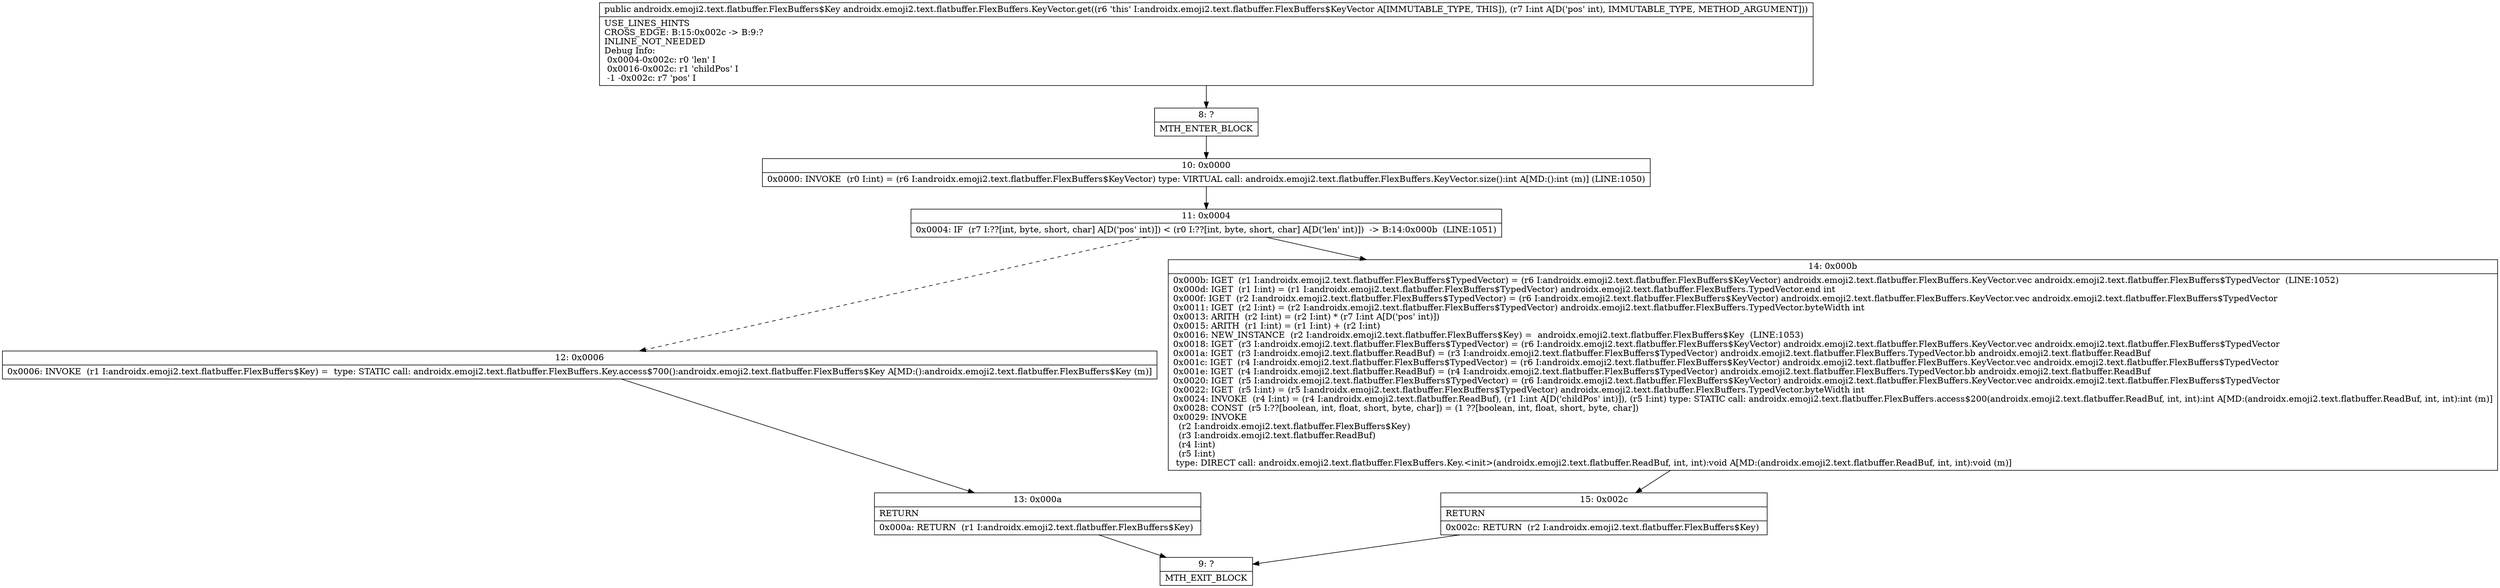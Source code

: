 digraph "CFG forandroidx.emoji2.text.flatbuffer.FlexBuffers.KeyVector.get(I)Landroidx\/emoji2\/text\/flatbuffer\/FlexBuffers$Key;" {
Node_8 [shape=record,label="{8\:\ ?|MTH_ENTER_BLOCK\l}"];
Node_10 [shape=record,label="{10\:\ 0x0000|0x0000: INVOKE  (r0 I:int) = (r6 I:androidx.emoji2.text.flatbuffer.FlexBuffers$KeyVector) type: VIRTUAL call: androidx.emoji2.text.flatbuffer.FlexBuffers.KeyVector.size():int A[MD:():int (m)] (LINE:1050)\l}"];
Node_11 [shape=record,label="{11\:\ 0x0004|0x0004: IF  (r7 I:??[int, byte, short, char] A[D('pos' int)]) \< (r0 I:??[int, byte, short, char] A[D('len' int)])  \-\> B:14:0x000b  (LINE:1051)\l}"];
Node_12 [shape=record,label="{12\:\ 0x0006|0x0006: INVOKE  (r1 I:androidx.emoji2.text.flatbuffer.FlexBuffers$Key) =  type: STATIC call: androidx.emoji2.text.flatbuffer.FlexBuffers.Key.access$700():androidx.emoji2.text.flatbuffer.FlexBuffers$Key A[MD:():androidx.emoji2.text.flatbuffer.FlexBuffers$Key (m)]\l}"];
Node_13 [shape=record,label="{13\:\ 0x000a|RETURN\l|0x000a: RETURN  (r1 I:androidx.emoji2.text.flatbuffer.FlexBuffers$Key) \l}"];
Node_9 [shape=record,label="{9\:\ ?|MTH_EXIT_BLOCK\l}"];
Node_14 [shape=record,label="{14\:\ 0x000b|0x000b: IGET  (r1 I:androidx.emoji2.text.flatbuffer.FlexBuffers$TypedVector) = (r6 I:androidx.emoji2.text.flatbuffer.FlexBuffers$KeyVector) androidx.emoji2.text.flatbuffer.FlexBuffers.KeyVector.vec androidx.emoji2.text.flatbuffer.FlexBuffers$TypedVector  (LINE:1052)\l0x000d: IGET  (r1 I:int) = (r1 I:androidx.emoji2.text.flatbuffer.FlexBuffers$TypedVector) androidx.emoji2.text.flatbuffer.FlexBuffers.TypedVector.end int \l0x000f: IGET  (r2 I:androidx.emoji2.text.flatbuffer.FlexBuffers$TypedVector) = (r6 I:androidx.emoji2.text.flatbuffer.FlexBuffers$KeyVector) androidx.emoji2.text.flatbuffer.FlexBuffers.KeyVector.vec androidx.emoji2.text.flatbuffer.FlexBuffers$TypedVector \l0x0011: IGET  (r2 I:int) = (r2 I:androidx.emoji2.text.flatbuffer.FlexBuffers$TypedVector) androidx.emoji2.text.flatbuffer.FlexBuffers.TypedVector.byteWidth int \l0x0013: ARITH  (r2 I:int) = (r2 I:int) * (r7 I:int A[D('pos' int)]) \l0x0015: ARITH  (r1 I:int) = (r1 I:int) + (r2 I:int) \l0x0016: NEW_INSTANCE  (r2 I:androidx.emoji2.text.flatbuffer.FlexBuffers$Key) =  androidx.emoji2.text.flatbuffer.FlexBuffers$Key  (LINE:1053)\l0x0018: IGET  (r3 I:androidx.emoji2.text.flatbuffer.FlexBuffers$TypedVector) = (r6 I:androidx.emoji2.text.flatbuffer.FlexBuffers$KeyVector) androidx.emoji2.text.flatbuffer.FlexBuffers.KeyVector.vec androidx.emoji2.text.flatbuffer.FlexBuffers$TypedVector \l0x001a: IGET  (r3 I:androidx.emoji2.text.flatbuffer.ReadBuf) = (r3 I:androidx.emoji2.text.flatbuffer.FlexBuffers$TypedVector) androidx.emoji2.text.flatbuffer.FlexBuffers.TypedVector.bb androidx.emoji2.text.flatbuffer.ReadBuf \l0x001c: IGET  (r4 I:androidx.emoji2.text.flatbuffer.FlexBuffers$TypedVector) = (r6 I:androidx.emoji2.text.flatbuffer.FlexBuffers$KeyVector) androidx.emoji2.text.flatbuffer.FlexBuffers.KeyVector.vec androidx.emoji2.text.flatbuffer.FlexBuffers$TypedVector \l0x001e: IGET  (r4 I:androidx.emoji2.text.flatbuffer.ReadBuf) = (r4 I:androidx.emoji2.text.flatbuffer.FlexBuffers$TypedVector) androidx.emoji2.text.flatbuffer.FlexBuffers.TypedVector.bb androidx.emoji2.text.flatbuffer.ReadBuf \l0x0020: IGET  (r5 I:androidx.emoji2.text.flatbuffer.FlexBuffers$TypedVector) = (r6 I:androidx.emoji2.text.flatbuffer.FlexBuffers$KeyVector) androidx.emoji2.text.flatbuffer.FlexBuffers.KeyVector.vec androidx.emoji2.text.flatbuffer.FlexBuffers$TypedVector \l0x0022: IGET  (r5 I:int) = (r5 I:androidx.emoji2.text.flatbuffer.FlexBuffers$TypedVector) androidx.emoji2.text.flatbuffer.FlexBuffers.TypedVector.byteWidth int \l0x0024: INVOKE  (r4 I:int) = (r4 I:androidx.emoji2.text.flatbuffer.ReadBuf), (r1 I:int A[D('childPos' int)]), (r5 I:int) type: STATIC call: androidx.emoji2.text.flatbuffer.FlexBuffers.access$200(androidx.emoji2.text.flatbuffer.ReadBuf, int, int):int A[MD:(androidx.emoji2.text.flatbuffer.ReadBuf, int, int):int (m)]\l0x0028: CONST  (r5 I:??[boolean, int, float, short, byte, char]) = (1 ??[boolean, int, float, short, byte, char]) \l0x0029: INVOKE  \l  (r2 I:androidx.emoji2.text.flatbuffer.FlexBuffers$Key)\l  (r3 I:androidx.emoji2.text.flatbuffer.ReadBuf)\l  (r4 I:int)\l  (r5 I:int)\l type: DIRECT call: androidx.emoji2.text.flatbuffer.FlexBuffers.Key.\<init\>(androidx.emoji2.text.flatbuffer.ReadBuf, int, int):void A[MD:(androidx.emoji2.text.flatbuffer.ReadBuf, int, int):void (m)]\l}"];
Node_15 [shape=record,label="{15\:\ 0x002c|RETURN\l|0x002c: RETURN  (r2 I:androidx.emoji2.text.flatbuffer.FlexBuffers$Key) \l}"];
MethodNode[shape=record,label="{public androidx.emoji2.text.flatbuffer.FlexBuffers$Key androidx.emoji2.text.flatbuffer.FlexBuffers.KeyVector.get((r6 'this' I:androidx.emoji2.text.flatbuffer.FlexBuffers$KeyVector A[IMMUTABLE_TYPE, THIS]), (r7 I:int A[D('pos' int), IMMUTABLE_TYPE, METHOD_ARGUMENT]))  | USE_LINES_HINTS\lCROSS_EDGE: B:15:0x002c \-\> B:9:?\lINLINE_NOT_NEEDED\lDebug Info:\l  0x0004\-0x002c: r0 'len' I\l  0x0016\-0x002c: r1 'childPos' I\l  \-1 \-0x002c: r7 'pos' I\l}"];
MethodNode -> Node_8;Node_8 -> Node_10;
Node_10 -> Node_11;
Node_11 -> Node_12[style=dashed];
Node_11 -> Node_14;
Node_12 -> Node_13;
Node_13 -> Node_9;
Node_14 -> Node_15;
Node_15 -> Node_9;
}

